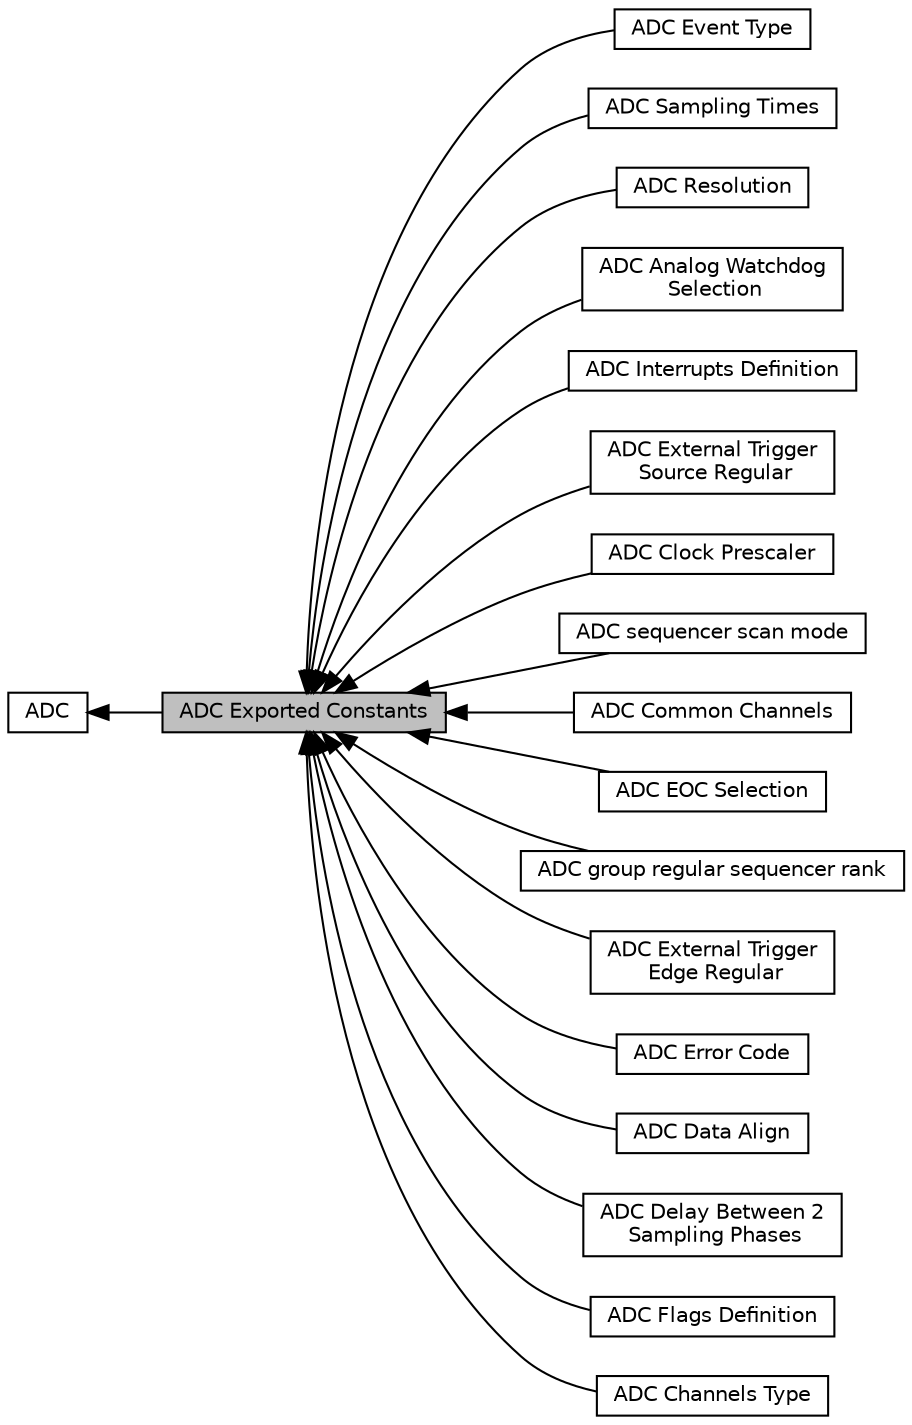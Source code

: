 digraph "ADC Exported Constants"
{
  edge [fontname="Helvetica",fontsize="10",labelfontname="Helvetica",labelfontsize="10"];
  node [fontname="Helvetica",fontsize="10",shape=record];
  rankdir=LR;
  Node14 [label="ADC Event Type",height=0.2,width=0.4,color="black", fillcolor="white", style="filled",URL="$group___a_d_c___event__type.html"];
  Node12 [label="ADC Sampling Times",height=0.2,width=0.4,color="black", fillcolor="white", style="filled",URL="$group___a_d_c__sampling__times.html"];
  Node5 [label="ADC Resolution",height=0.2,width=0.4,color="black", fillcolor="white", style="filled",URL="$group___a_d_c___resolution.html"];
  Node15 [label="ADC Analog Watchdog\l Selection",height=0.2,width=0.4,color="black", fillcolor="white", style="filled",URL="$group___a_d_c__analog__watchdog__selection.html"];
  Node16 [label="ADC Interrupts Definition",height=0.2,width=0.4,color="black", fillcolor="white", style="filled",URL="$group___a_d_c__interrupts__definition.html"];
  Node7 [label="ADC External Trigger\l Source Regular",height=0.2,width=0.4,color="black", fillcolor="white", style="filled",URL="$group___a_d_c___external__trigger___source___regular.html"];
  Node3 [label="ADC Clock Prescaler",height=0.2,width=0.4,color="black", fillcolor="white", style="filled",URL="$group___a_d_c___clock_prescaler.html"];
  Node9 [label="ADC sequencer scan mode",height=0.2,width=0.4,color="black", fillcolor="white", style="filled",URL="$group___a_d_c___scan__mode.html"];
  Node11 [label="ADC Common Channels",height=0.2,width=0.4,color="black", fillcolor="white", style="filled",URL="$group___a_d_c__channels.html"];
  Node13 [label="ADC EOC Selection",height=0.2,width=0.4,color="black", fillcolor="white", style="filled",URL="$group___a_d_c___e_o_c_selection.html"];
  Node10 [label="ADC group regular sequencer rank",height=0.2,width=0.4,color="black", fillcolor="white", style="filled",URL="$group___a_d_c__regular__rank.html"];
  Node6 [label="ADC External Trigger\l Edge Regular",height=0.2,width=0.4,color="black", fillcolor="white", style="filled",URL="$group___a_d_c___external__trigger__edge___regular.html"];
  Node1 [label="ADC",height=0.2,width=0.4,color="black", fillcolor="white", style="filled",URL="$group___a_d_c.html",tooltip="ADC driver modules. "];
  Node2 [label="ADC Error Code",height=0.2,width=0.4,color="black", fillcolor="white", style="filled",URL="$group___a_d_c___error___code.html"];
  Node8 [label="ADC Data Align",height=0.2,width=0.4,color="black", fillcolor="white", style="filled",URL="$group___a_d_c___data___align.html"];
  Node4 [label="ADC Delay Between 2\l Sampling Phases",height=0.2,width=0.4,color="black", fillcolor="white", style="filled",URL="$group___a_d_c__delay__between__2__sampling__phases.html"];
  Node0 [label="ADC Exported Constants",height=0.2,width=0.4,color="black", fillcolor="grey75", style="filled", fontcolor="black"];
  Node17 [label="ADC Flags Definition",height=0.2,width=0.4,color="black", fillcolor="white", style="filled",URL="$group___a_d_c__flags__definition.html"];
  Node18 [label="ADC Channels Type",height=0.2,width=0.4,color="black", fillcolor="white", style="filled",URL="$group___a_d_c__channels__type.html"];
  Node1->Node0 [shape=plaintext, dir="back", style="solid"];
  Node0->Node2 [shape=plaintext, dir="back", style="solid"];
  Node0->Node3 [shape=plaintext, dir="back", style="solid"];
  Node0->Node4 [shape=plaintext, dir="back", style="solid"];
  Node0->Node5 [shape=plaintext, dir="back", style="solid"];
  Node0->Node6 [shape=plaintext, dir="back", style="solid"];
  Node0->Node7 [shape=plaintext, dir="back", style="solid"];
  Node0->Node8 [shape=plaintext, dir="back", style="solid"];
  Node0->Node9 [shape=plaintext, dir="back", style="solid"];
  Node0->Node10 [shape=plaintext, dir="back", style="solid"];
  Node0->Node11 [shape=plaintext, dir="back", style="solid"];
  Node0->Node12 [shape=plaintext, dir="back", style="solid"];
  Node0->Node13 [shape=plaintext, dir="back", style="solid"];
  Node0->Node14 [shape=plaintext, dir="back", style="solid"];
  Node0->Node15 [shape=plaintext, dir="back", style="solid"];
  Node0->Node16 [shape=plaintext, dir="back", style="solid"];
  Node0->Node17 [shape=plaintext, dir="back", style="solid"];
  Node0->Node18 [shape=plaintext, dir="back", style="solid"];
}
